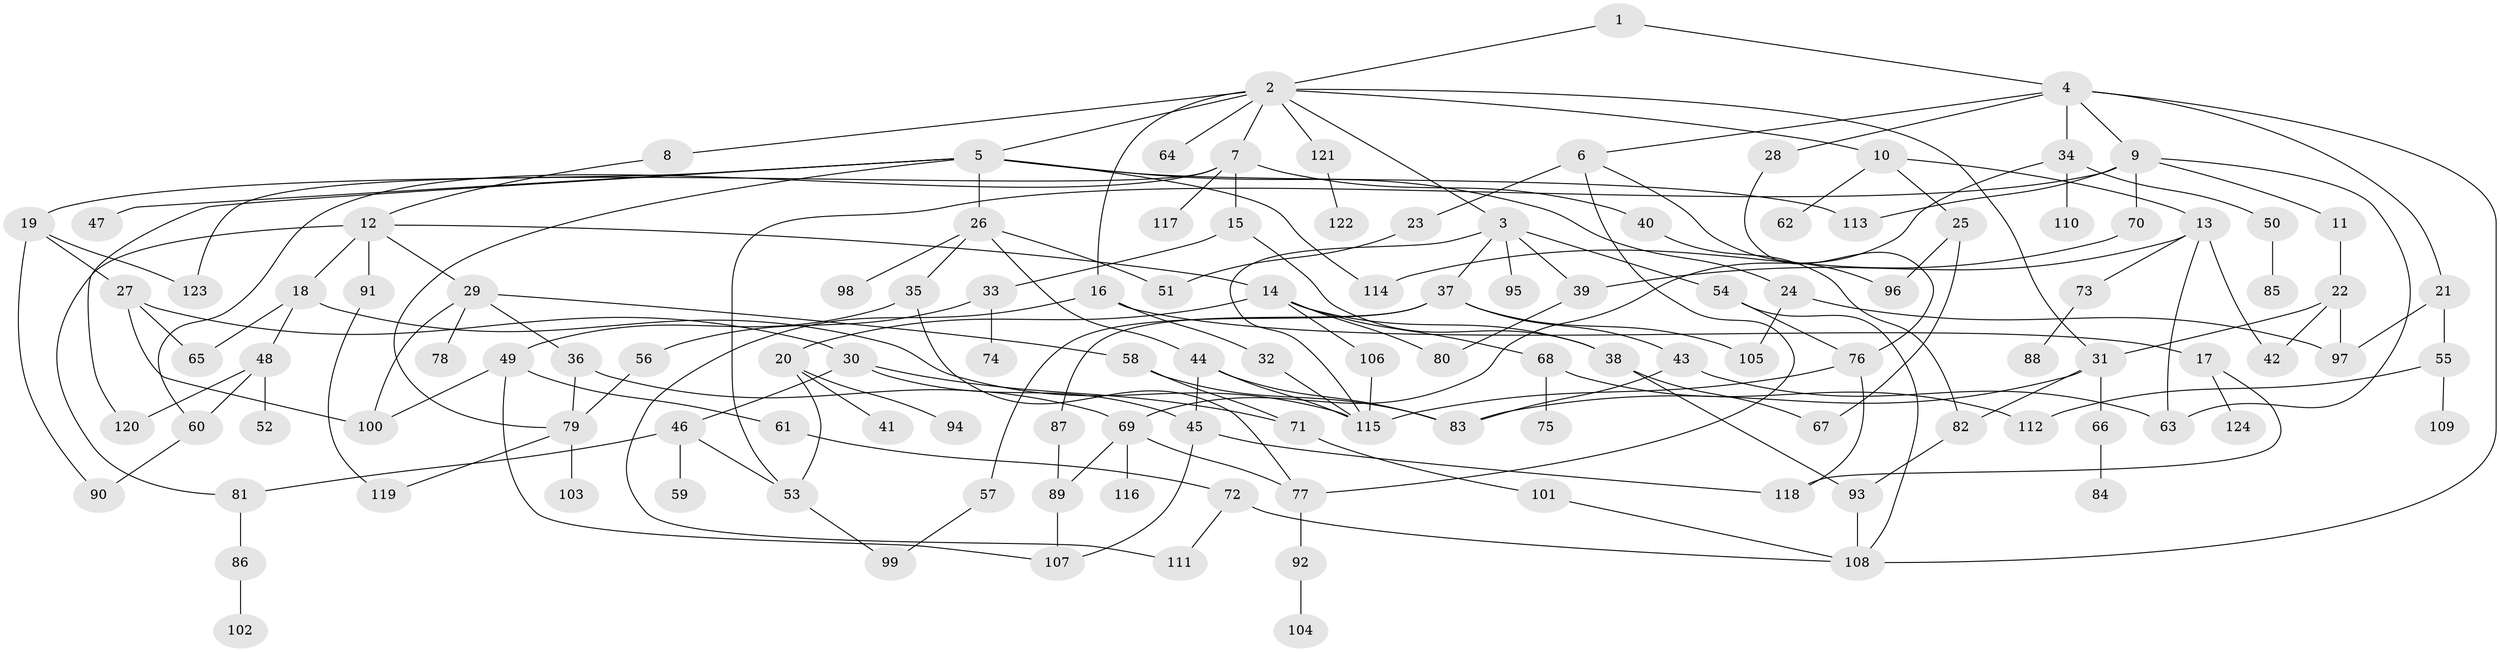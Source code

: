 // Generated by graph-tools (version 1.1) at 2025/49/03/09/25 03:49:15]
// undirected, 124 vertices, 179 edges
graph export_dot {
graph [start="1"]
  node [color=gray90,style=filled];
  1;
  2;
  3;
  4;
  5;
  6;
  7;
  8;
  9;
  10;
  11;
  12;
  13;
  14;
  15;
  16;
  17;
  18;
  19;
  20;
  21;
  22;
  23;
  24;
  25;
  26;
  27;
  28;
  29;
  30;
  31;
  32;
  33;
  34;
  35;
  36;
  37;
  38;
  39;
  40;
  41;
  42;
  43;
  44;
  45;
  46;
  47;
  48;
  49;
  50;
  51;
  52;
  53;
  54;
  55;
  56;
  57;
  58;
  59;
  60;
  61;
  62;
  63;
  64;
  65;
  66;
  67;
  68;
  69;
  70;
  71;
  72;
  73;
  74;
  75;
  76;
  77;
  78;
  79;
  80;
  81;
  82;
  83;
  84;
  85;
  86;
  87;
  88;
  89;
  90;
  91;
  92;
  93;
  94;
  95;
  96;
  97;
  98;
  99;
  100;
  101;
  102;
  103;
  104;
  105;
  106;
  107;
  108;
  109;
  110;
  111;
  112;
  113;
  114;
  115;
  116;
  117;
  118;
  119;
  120;
  121;
  122;
  123;
  124;
  1 -- 2;
  1 -- 4;
  2 -- 3;
  2 -- 5;
  2 -- 7;
  2 -- 8;
  2 -- 10;
  2 -- 16;
  2 -- 64;
  2 -- 121;
  2 -- 31;
  3 -- 37;
  3 -- 54;
  3 -- 95;
  3 -- 39;
  3 -- 115;
  4 -- 6;
  4 -- 9;
  4 -- 21;
  4 -- 28;
  4 -- 34;
  4 -- 108;
  5 -- 19;
  5 -- 24;
  5 -- 26;
  5 -- 47;
  5 -- 114;
  5 -- 120;
  5 -- 79;
  5 -- 113;
  6 -- 23;
  6 -- 77;
  6 -- 96;
  7 -- 15;
  7 -- 40;
  7 -- 117;
  7 -- 60;
  7 -- 123;
  8 -- 12;
  9 -- 11;
  9 -- 53;
  9 -- 70;
  9 -- 113;
  9 -- 63;
  10 -- 13;
  10 -- 25;
  10 -- 62;
  11 -- 22;
  12 -- 14;
  12 -- 18;
  12 -- 29;
  12 -- 81;
  12 -- 91;
  13 -- 39;
  13 -- 73;
  13 -- 42;
  13 -- 63;
  14 -- 20;
  14 -- 38;
  14 -- 68;
  14 -- 80;
  14 -- 106;
  15 -- 33;
  15 -- 38;
  16 -- 17;
  16 -- 32;
  16 -- 111;
  17 -- 124;
  17 -- 118;
  18 -- 48;
  18 -- 65;
  18 -- 115;
  19 -- 27;
  19 -- 90;
  19 -- 123;
  20 -- 41;
  20 -- 94;
  20 -- 53;
  21 -- 55;
  21 -- 97;
  22 -- 31;
  22 -- 42;
  22 -- 97;
  23 -- 51;
  24 -- 105;
  24 -- 97;
  25 -- 96;
  25 -- 67;
  26 -- 35;
  26 -- 44;
  26 -- 51;
  26 -- 98;
  27 -- 30;
  27 -- 100;
  27 -- 65;
  28 -- 76;
  29 -- 36;
  29 -- 58;
  29 -- 78;
  29 -- 100;
  30 -- 46;
  30 -- 71;
  30 -- 45;
  31 -- 66;
  31 -- 83;
  31 -- 82;
  32 -- 115;
  33 -- 56;
  33 -- 74;
  34 -- 50;
  34 -- 69;
  34 -- 110;
  35 -- 49;
  35 -- 77;
  36 -- 79;
  36 -- 69;
  37 -- 43;
  37 -- 57;
  37 -- 87;
  37 -- 105;
  38 -- 67;
  38 -- 93;
  39 -- 80;
  40 -- 82;
  43 -- 63;
  43 -- 83;
  44 -- 45;
  44 -- 115;
  44 -- 83;
  45 -- 118;
  45 -- 107;
  46 -- 59;
  46 -- 81;
  46 -- 53;
  48 -- 52;
  48 -- 60;
  48 -- 120;
  49 -- 61;
  49 -- 107;
  49 -- 100;
  50 -- 85;
  53 -- 99;
  54 -- 76;
  54 -- 108;
  55 -- 109;
  55 -- 112;
  56 -- 79;
  57 -- 99;
  58 -- 83;
  58 -- 71;
  60 -- 90;
  61 -- 72;
  66 -- 84;
  68 -- 75;
  68 -- 112;
  69 -- 77;
  69 -- 89;
  69 -- 116;
  70 -- 114;
  71 -- 101;
  72 -- 108;
  72 -- 111;
  73 -- 88;
  76 -- 118;
  76 -- 115;
  77 -- 92;
  79 -- 103;
  79 -- 119;
  81 -- 86;
  82 -- 93;
  86 -- 102;
  87 -- 89;
  89 -- 107;
  91 -- 119;
  92 -- 104;
  93 -- 108;
  101 -- 108;
  106 -- 115;
  121 -- 122;
}

